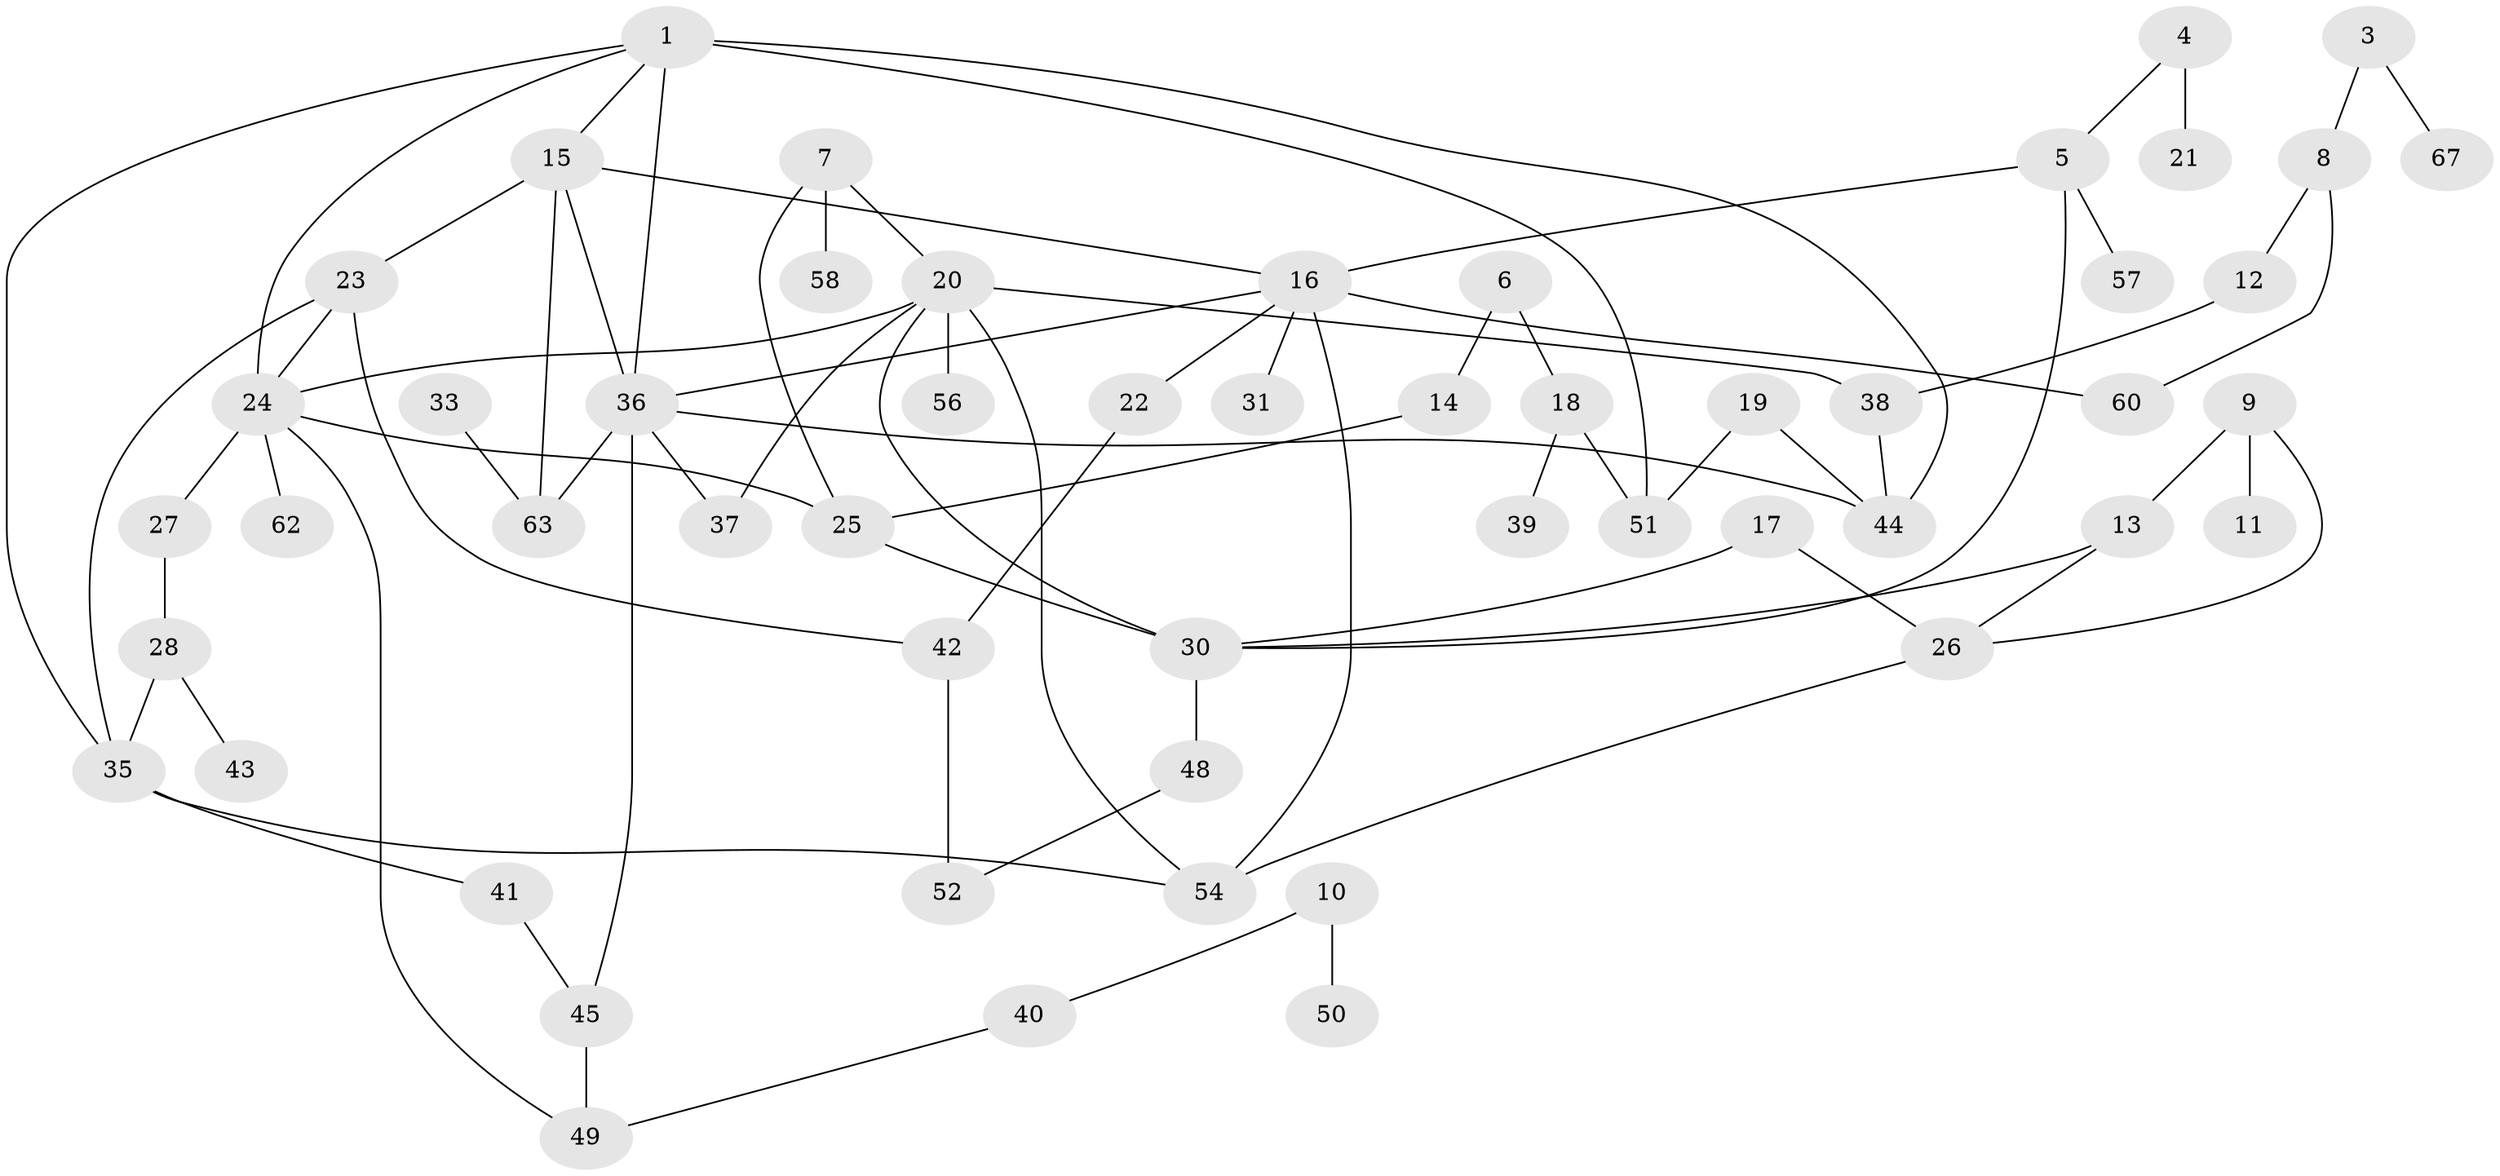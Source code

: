 // original degree distribution, {3: 0.19852941176470587, 1: 0.27205882352941174, 2: 0.27941176470588236, 4: 0.09558823529411764, 5: 0.058823529411764705, 0: 0.08823529411764706, 6: 0.007352941176470588}
// Generated by graph-tools (version 1.1) at 2025/33/03/09/25 02:33:59]
// undirected, 54 vertices, 77 edges
graph export_dot {
graph [start="1"]
  node [color=gray90,style=filled];
  1;
  3;
  4;
  5;
  6;
  7;
  8;
  9;
  10;
  11;
  12;
  13;
  14;
  15;
  16;
  17;
  18;
  19;
  20;
  21;
  22;
  23;
  24;
  25;
  26;
  27;
  28;
  30;
  31;
  33;
  35;
  36;
  37;
  38;
  39;
  40;
  41;
  42;
  43;
  44;
  45;
  48;
  49;
  50;
  51;
  52;
  54;
  56;
  57;
  58;
  60;
  62;
  63;
  67;
  1 -- 15 [weight=1.0];
  1 -- 24 [weight=1.0];
  1 -- 35 [weight=1.0];
  1 -- 36 [weight=1.0];
  1 -- 44 [weight=2.0];
  1 -- 51 [weight=1.0];
  3 -- 8 [weight=1.0];
  3 -- 67 [weight=1.0];
  4 -- 5 [weight=1.0];
  4 -- 21 [weight=2.0];
  5 -- 16 [weight=1.0];
  5 -- 30 [weight=1.0];
  5 -- 57 [weight=1.0];
  6 -- 14 [weight=1.0];
  6 -- 18 [weight=1.0];
  7 -- 20 [weight=1.0];
  7 -- 25 [weight=1.0];
  7 -- 58 [weight=1.0];
  8 -- 12 [weight=1.0];
  8 -- 60 [weight=1.0];
  9 -- 11 [weight=1.0];
  9 -- 13 [weight=1.0];
  9 -- 26 [weight=1.0];
  10 -- 40 [weight=1.0];
  10 -- 50 [weight=1.0];
  12 -- 38 [weight=1.0];
  13 -- 26 [weight=1.0];
  13 -- 30 [weight=1.0];
  14 -- 25 [weight=1.0];
  15 -- 16 [weight=1.0];
  15 -- 23 [weight=1.0];
  15 -- 36 [weight=1.0];
  15 -- 63 [weight=2.0];
  16 -- 22 [weight=1.0];
  16 -- 31 [weight=1.0];
  16 -- 36 [weight=1.0];
  16 -- 54 [weight=2.0];
  16 -- 60 [weight=1.0];
  17 -- 26 [weight=1.0];
  17 -- 30 [weight=1.0];
  18 -- 39 [weight=1.0];
  18 -- 51 [weight=1.0];
  19 -- 44 [weight=1.0];
  19 -- 51 [weight=1.0];
  20 -- 24 [weight=1.0];
  20 -- 30 [weight=1.0];
  20 -- 37 [weight=1.0];
  20 -- 38 [weight=1.0];
  20 -- 54 [weight=1.0];
  20 -- 56 [weight=1.0];
  22 -- 42 [weight=1.0];
  23 -- 24 [weight=1.0];
  23 -- 35 [weight=1.0];
  23 -- 42 [weight=1.0];
  24 -- 25 [weight=1.0];
  24 -- 27 [weight=2.0];
  24 -- 49 [weight=1.0];
  24 -- 62 [weight=1.0];
  25 -- 30 [weight=1.0];
  26 -- 54 [weight=1.0];
  27 -- 28 [weight=1.0];
  28 -- 35 [weight=1.0];
  28 -- 43 [weight=1.0];
  30 -- 48 [weight=2.0];
  33 -- 63 [weight=1.0];
  35 -- 41 [weight=1.0];
  35 -- 54 [weight=1.0];
  36 -- 37 [weight=1.0];
  36 -- 44 [weight=1.0];
  36 -- 45 [weight=1.0];
  36 -- 63 [weight=1.0];
  38 -- 44 [weight=2.0];
  40 -- 49 [weight=1.0];
  41 -- 45 [weight=1.0];
  42 -- 52 [weight=2.0];
  45 -- 49 [weight=1.0];
  48 -- 52 [weight=1.0];
}
